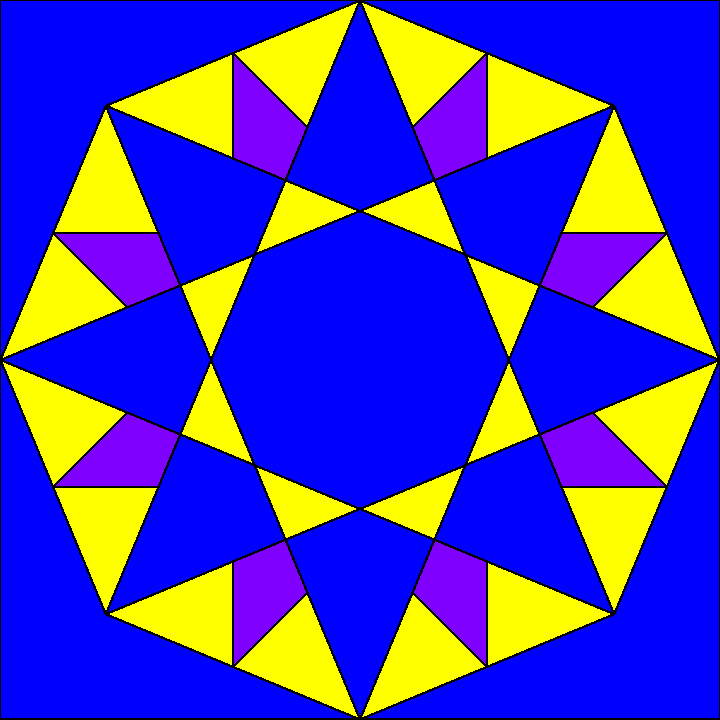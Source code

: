 import math;

int n=8, skip=3;

pair r(int k) { return unityroot(n,k); }

pen col=blue, col2=purple;

guide square=box((1,1),(-1,-1));

guide step(int mult)
{
  guide g;
  for(int k=0; k<n; ++k)
    g=g--r(mult*k);
  g=g--cycle;
  return g;
}

guide oct=step(1), star=step(skip);

guide wedge(pair z, pair v, real r, real a)
{
  pair w=expi(a/2.0);
  v=unit(v)*r;
  return shift(z)*((0,0)--v*w--v*conj(w)--cycle);
}

filldraw(square, col);
filldraw(oct, yellow);

// The interior angle of the points of the star.
real intang=pi*(1-((real)2skip)/((real)n));

for(int k=0; k<n; ++k) {
  pair z=midpoint(r(k)--r(k+1));
  guide g=wedge(z,-z,1,intang);
  filldraw(g,col2);
}

fill(star,yellow);
filldraw(star,evenodd+col);

size(5inch,0);
